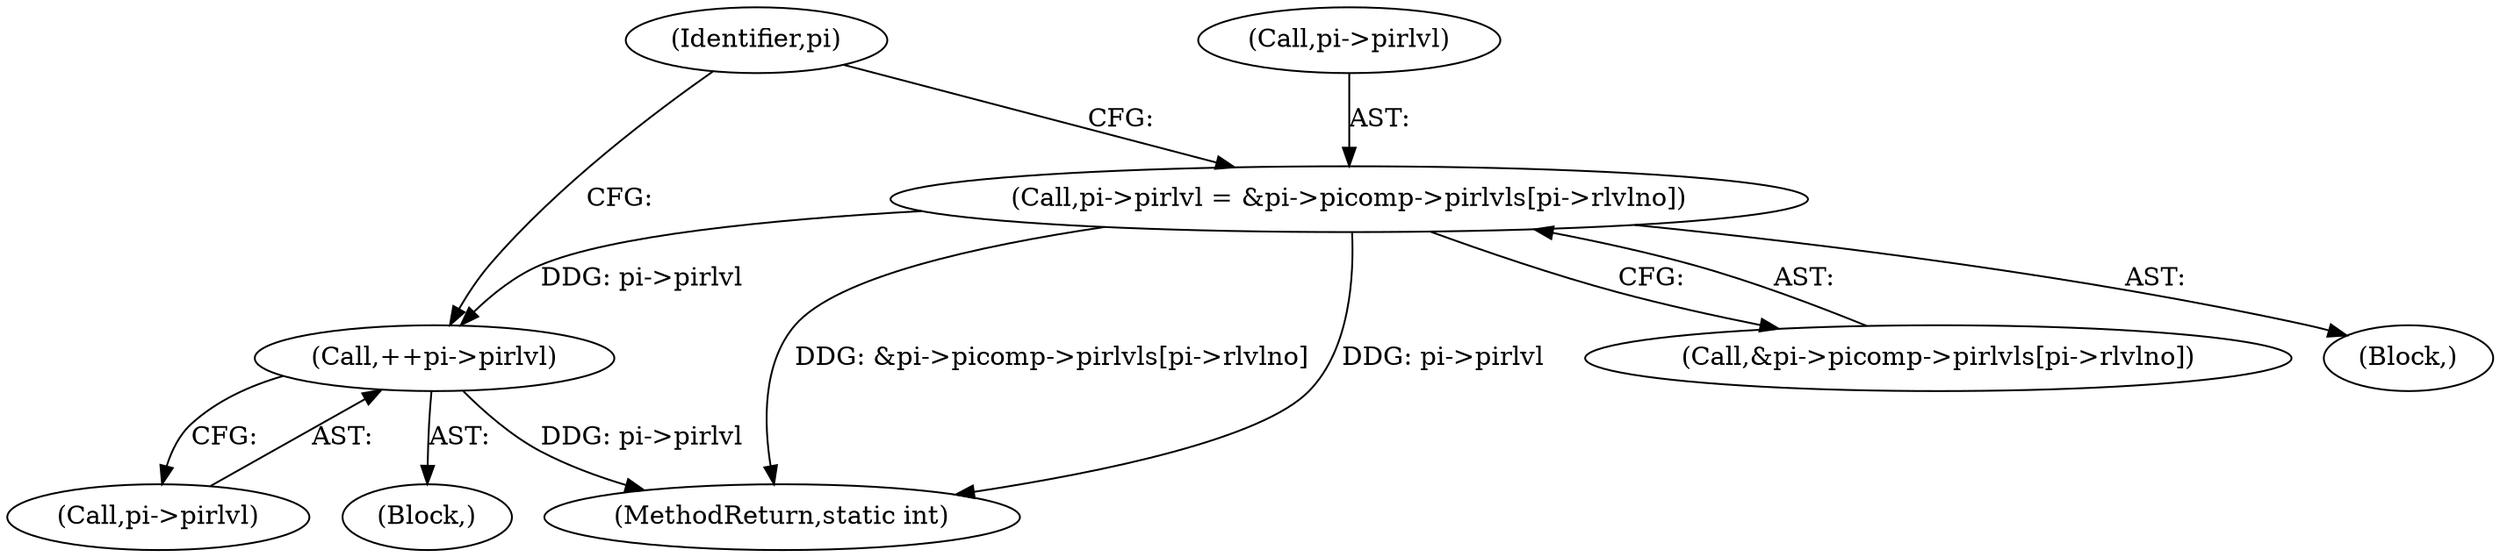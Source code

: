 digraph "0_jasper_1f0dfe5a42911b6880a1445f13f6d615ddb55387@pointer" {
"1000435" [label="(Call,++pi->pirlvl)"];
"1000399" [label="(Call,pi->pirlvl = &pi->picomp->pirlvls[pi->rlvlno])"];
"1000699" [label="(MethodReturn,static int)"];
"1000416" [label="(Identifier,pi)"];
"1000403" [label="(Call,&pi->picomp->pirlvls[pi->rlvlno])"];
"1000436" [label="(Call,pi->pirlvl)"];
"1000391" [label="(Block,)"];
"1000400" [label="(Call,pi->pirlvl)"];
"1000399" [label="(Call,pi->pirlvl = &pi->picomp->pirlvls[pi->rlvlno])"];
"1000435" [label="(Call,++pi->pirlvl)"];
"1000430" [label="(Block,)"];
"1000435" -> "1000430"  [label="AST: "];
"1000435" -> "1000436"  [label="CFG: "];
"1000436" -> "1000435"  [label="AST: "];
"1000416" -> "1000435"  [label="CFG: "];
"1000435" -> "1000699"  [label="DDG: pi->pirlvl"];
"1000399" -> "1000435"  [label="DDG: pi->pirlvl"];
"1000399" -> "1000391"  [label="AST: "];
"1000399" -> "1000403"  [label="CFG: "];
"1000400" -> "1000399"  [label="AST: "];
"1000403" -> "1000399"  [label="AST: "];
"1000416" -> "1000399"  [label="CFG: "];
"1000399" -> "1000699"  [label="DDG: &pi->picomp->pirlvls[pi->rlvlno]"];
"1000399" -> "1000699"  [label="DDG: pi->pirlvl"];
}
